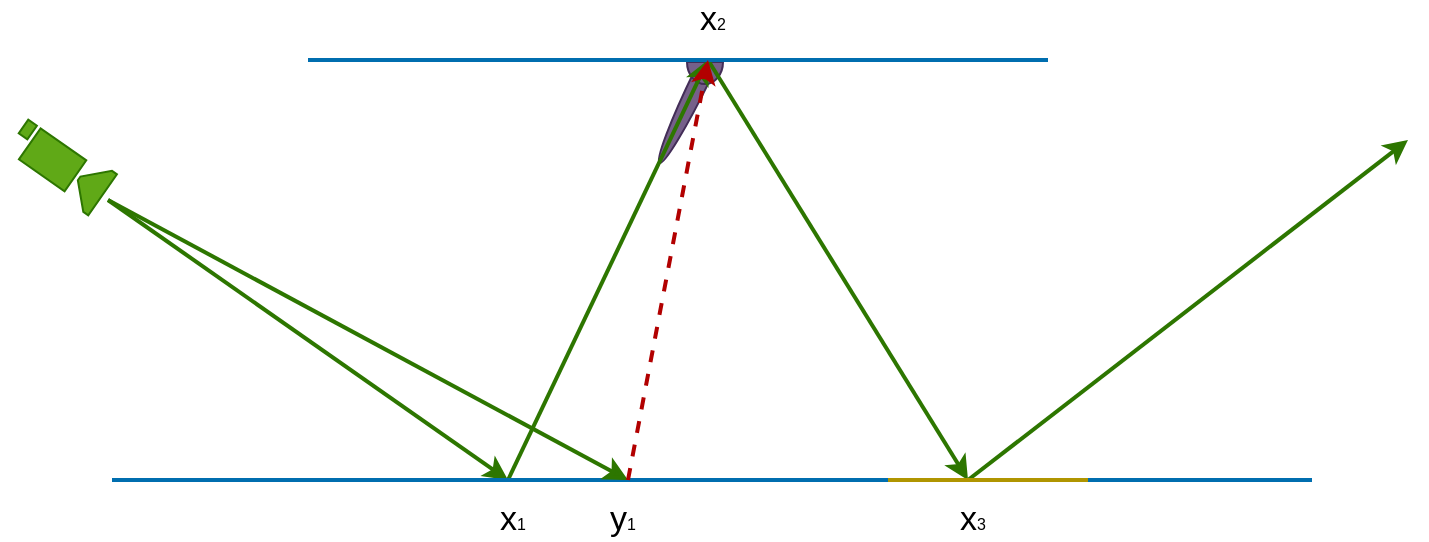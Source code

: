 <mxfile version="26.2.15">
  <diagram name="Page-1" id="kgNo5LCJ-ePCw4hAR20T">
    <mxGraphModel dx="673" dy="423" grid="0" gridSize="10" guides="1" tooltips="1" connect="1" arrows="1" fold="1" page="1" pageScale="1" pageWidth="850" pageHeight="1100" background="none" math="0" shadow="0">
      <root>
        <mxCell id="0" />
        <mxCell id="1" parent="0" />
        <mxCell id="RosQgFSZzP0gx5GED0be-16" value="" style="verticalLabelPosition=bottom;verticalAlign=top;html=1;shape=mxgraph.basic.half_circle;rotation=206;fillColor=#76608a;fontColor=#ffffff;strokeColor=#432D57;direction=west;" parent="1" vertex="1">
          <mxGeometry x="442" y="435" width="9" height="49" as="geometry" />
        </mxCell>
        <mxCell id="RosQgFSZzP0gx5GED0be-17" value="" style="verticalLabelPosition=bottom;verticalAlign=top;html=1;shape=mxgraph.basic.half_circle;rotation=-180;fillColor=#76608a;fontColor=#ffffff;strokeColor=#432D57;direction=west;" parent="1" vertex="1">
          <mxGeometry x="449.5" y="431" width="18" height="11" as="geometry" />
        </mxCell>
        <mxCell id="OrH-eTvChgAUwkdKoaiA-2" value="" style="endArrow=none;html=1;rounded=0;" parent="1" edge="1">
          <mxGeometry width="50" height="50" relative="1" as="geometry">
            <mxPoint x="170" y="640" as="sourcePoint" />
            <mxPoint x="540" y="640" as="targetPoint" />
          </mxGeometry>
        </mxCell>
        <mxCell id="OrH-eTvChgAUwkdKoaiA-3" value="" style="sketch=0;pointerEvents=1;shadow=0;dashed=0;html=1;strokeColor=#2D7600;fillColor=#60a917;labelPosition=center;verticalLabelPosition=bottom;verticalAlign=top;outlineConnect=0;align=center;shape=mxgraph.office.devices.video_camera;rotation=35;fontColor=#ffffff;" parent="1" vertex="1">
          <mxGeometry x="110" y="470" width="52" height="25" as="geometry" />
        </mxCell>
        <mxCell id="OrH-eTvChgAUwkdKoaiA-4" value="" style="endArrow=classic;html=1;rounded=0;fillColor=#60a917;strokeColor=#2D7600;strokeWidth=2;" parent="1" edge="1">
          <mxGeometry width="50" height="50" relative="1" as="geometry">
            <mxPoint x="160" y="500" as="sourcePoint" />
            <mxPoint x="360" y="640" as="targetPoint" />
          </mxGeometry>
        </mxCell>
        <mxCell id="OrH-eTvChgAUwkdKoaiA-5" value="" style="endArrow=classic;html=1;rounded=0;fillColor=#60a917;strokeColor=#2D7600;strokeWidth=2;" parent="1" edge="1">
          <mxGeometry width="50" height="50" relative="1" as="geometry">
            <mxPoint x="360" y="640" as="sourcePoint" />
            <mxPoint x="460" y="430" as="targetPoint" />
          </mxGeometry>
        </mxCell>
        <mxCell id="OrH-eTvChgAUwkdKoaiA-7" value="" style="endArrow=classic;html=1;rounded=0;fillColor=#60a917;strokeColor=#2D7600;strokeWidth=2;" parent="1" edge="1">
          <mxGeometry width="50" height="50" relative="1" as="geometry">
            <mxPoint x="460" y="430" as="sourcePoint" />
            <mxPoint x="590" y="640" as="targetPoint" />
          </mxGeometry>
        </mxCell>
        <mxCell id="OrH-eTvChgAUwkdKoaiA-11" value="" style="endArrow=classic;html=1;rounded=0;fillColor=#60a917;strokeColor=#2D7600;strokeWidth=2;" parent="1" edge="1">
          <mxGeometry width="50" height="50" relative="1" as="geometry">
            <mxPoint x="590" y="640" as="sourcePoint" />
            <mxPoint x="810" y="470" as="targetPoint" />
          </mxGeometry>
        </mxCell>
        <mxCell id="OrH-eTvChgAUwkdKoaiA-12" value="&lt;font style=&quot;&quot;&gt;&lt;font style=&quot;font-size: 17px;&quot;&gt;x&lt;/font&gt;&lt;font style=&quot;font-size: 8px;&quot;&gt;2&lt;/font&gt;&lt;/font&gt;" style="whiteSpace=wrap;html=1;fillColor=none;strokeColor=none;fontColor=light-dark(#000000,#9E9E9E);" parent="1" vertex="1">
          <mxGeometry x="440" y="400" width="45" height="20" as="geometry" />
        </mxCell>
        <mxCell id="OrH-eTvChgAUwkdKoaiA-13" value="&lt;font style=&quot;&quot;&gt;&lt;font style=&quot;font-size: 17px;&quot;&gt;x&lt;/font&gt;&lt;font style=&quot;font-size: 8px;&quot;&gt;1&lt;/font&gt;&lt;/font&gt;" style="whiteSpace=wrap;html=1;fillColor=none;strokeColor=none;fontColor=light-dark(#000000,#9E9E9E);" parent="1" vertex="1">
          <mxGeometry x="340" y="650" width="45" height="20" as="geometry" />
        </mxCell>
        <mxCell id="OrH-eTvChgAUwkdKoaiA-14" value="&lt;font style=&quot;&quot;&gt;&lt;font style=&quot;font-size: 17px;&quot;&gt;x&lt;/font&gt;&lt;font style=&quot;font-size: 8px;&quot;&gt;3&lt;/font&gt;&lt;/font&gt;" style="whiteSpace=wrap;html=1;fillColor=none;strokeColor=none;fontColor=light-dark(#000000,#9E9E9E);" parent="1" vertex="1">
          <mxGeometry x="570" y="650" width="45" height="20" as="geometry" />
        </mxCell>
        <mxCell id="OrH-eTvChgAUwkdKoaiA-1" value="" style="endArrow=none;html=1;rounded=0;fillColor=#1ba1e2;strokeColor=#006EAF;strokeWidth=2;" parent="1" edge="1">
          <mxGeometry width="50" height="50" relative="1" as="geometry">
            <mxPoint x="260" y="430" as="sourcePoint" />
            <mxPoint x="630" y="430" as="targetPoint" />
          </mxGeometry>
        </mxCell>
        <mxCell id="OrH-eTvChgAUwkdKoaiA-6" value="" style="endArrow=none;html=1;rounded=0;fillColor=#1ba1e2;strokeColor=#006EAF;strokeWidth=2;" parent="1" edge="1">
          <mxGeometry width="50" height="50" relative="1" as="geometry">
            <mxPoint x="162" y="640" as="sourcePoint" />
            <mxPoint x="762" y="640" as="targetPoint" />
          </mxGeometry>
        </mxCell>
        <mxCell id="OrH-eTvChgAUwkdKoaiA-17" value="" style="endArrow=classic;html=1;rounded=0;fillColor=#60a917;strokeColor=#2D7600;strokeWidth=2;exitX=1.071;exitY=0.523;exitDx=0;exitDy=0;exitPerimeter=0;" parent="1" source="OrH-eTvChgAUwkdKoaiA-3" edge="1">
          <mxGeometry width="50" height="50" relative="1" as="geometry">
            <mxPoint x="170" y="510" as="sourcePoint" />
            <mxPoint x="420" y="640" as="targetPoint" />
          </mxGeometry>
        </mxCell>
        <mxCell id="OrH-eTvChgAUwkdKoaiA-18" value="&lt;font style=&quot;&quot;&gt;&lt;font style=&quot;font-size: 17px;&quot;&gt;y&lt;/font&gt;&lt;font style=&quot;font-size: 8px;&quot;&gt;1&lt;/font&gt;&lt;/font&gt;" style="whiteSpace=wrap;html=1;fillColor=none;strokeColor=none;fontColor=light-dark(#000000,#9E9E9E);" parent="1" vertex="1">
          <mxGeometry x="395" y="650" width="45" height="20" as="geometry" />
        </mxCell>
        <mxCell id="OrH-eTvChgAUwkdKoaiA-19" value="" style="endArrow=classic;html=1;rounded=0;fillColor=#e51400;strokeColor=light-dark(#B20000,#FF0901);strokeWidth=2;dashed=1;" parent="1" edge="1">
          <mxGeometry width="50" height="50" relative="1" as="geometry">
            <mxPoint x="420" y="640" as="sourcePoint" />
            <mxPoint x="460" y="430" as="targetPoint" />
          </mxGeometry>
        </mxCell>
        <mxCell id="d6Xzm5S1MruMpukpx4dR-1" value="" style="endArrow=none;html=1;rounded=0;fillColor=#e3c800;strokeColor=light-dark(#B09500,#E8C500);strokeWidth=2;" parent="1" edge="1">
          <mxGeometry width="50" height="50" relative="1" as="geometry">
            <mxPoint x="550" y="640" as="sourcePoint" />
            <mxPoint x="650" y="640" as="targetPoint" />
          </mxGeometry>
        </mxCell>
      </root>
    </mxGraphModel>
  </diagram>
</mxfile>
